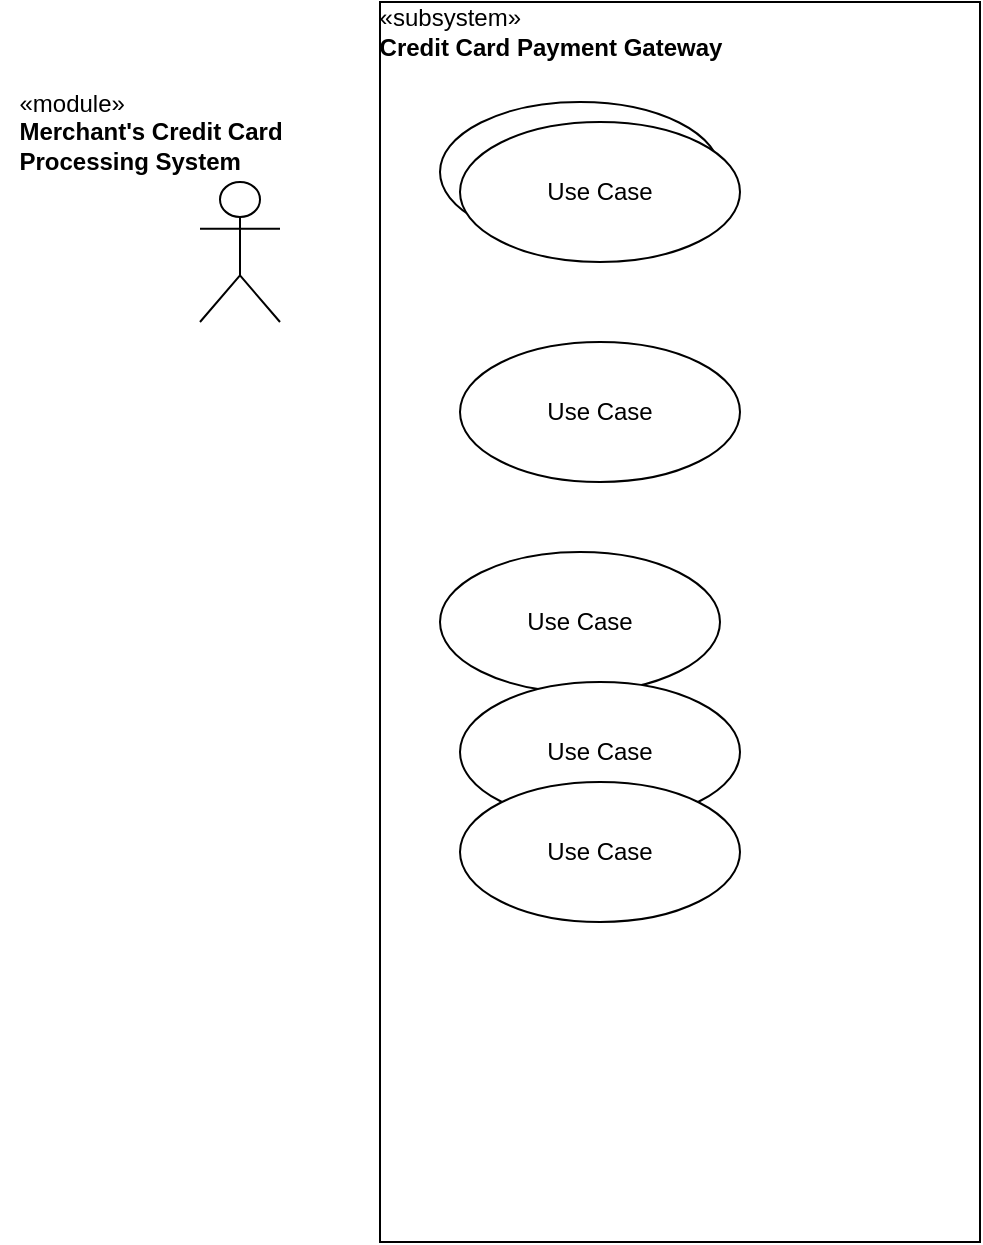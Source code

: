 <mxfile version="23.1.5" type="github">
  <diagram name="Trang-1" id="UIlPRaiy9CeAQuZH7Zh6">
    <mxGraphModel dx="794" dy="470" grid="1" gridSize="10" guides="1" tooltips="1" connect="1" arrows="1" fold="1" page="1" pageScale="1" pageWidth="827" pageHeight="1169" math="0" shadow="0">
      <root>
        <mxCell id="0" />
        <mxCell id="1" parent="0" />
        <mxCell id="mPOOCL39Ogm70B8u6og9-3" value="" style="shape=umlActor;verticalLabelPosition=bottom;verticalAlign=top;html=1;" vertex="1" parent="1">
          <mxGeometry x="120" y="190" width="40" height="70" as="geometry" />
        </mxCell>
        <mxCell id="mPOOCL39Ogm70B8u6og9-4" value="&lt;div style=&quot;text-align: left;&quot;&gt;&lt;span style=&quot;background-color: initial; font-weight: normal;&quot;&gt;«module»&lt;/span&gt;&lt;/div&gt;&lt;div style=&quot;text-align: left;&quot;&gt;&lt;span style=&quot;background-color: initial;&quot;&gt;Merchant&#39;s Credit Card&lt;/span&gt;&lt;/div&gt;&lt;div style=&quot;text-align: left;&quot;&gt;&lt;span style=&quot;background-color: initial;&quot;&gt;Processing System&lt;/span&gt;&lt;/div&gt;" style="text;align=center;fontStyle=1;verticalAlign=middle;spacingLeft=3;spacingRight=3;strokeColor=none;rotatable=0;points=[[0,0.5],[1,0.5]];portConstraint=eastwest;html=1;" vertex="1" parent="1">
          <mxGeometry x="20" y="140" width="150" height="50" as="geometry" />
        </mxCell>
        <mxCell id="mPOOCL39Ogm70B8u6og9-9" value="" style="rounded=0;whiteSpace=wrap;html=1;" vertex="1" parent="1">
          <mxGeometry x="210" y="100" width="300" height="620" as="geometry" />
        </mxCell>
        <mxCell id="mPOOCL39Ogm70B8u6og9-11" value="&lt;div style=&quot;text-align: left;&quot;&gt;&lt;span style=&quot;background-color: initial; font-weight: normal;&quot;&gt;«subsystem»&lt;/span&gt;&lt;/div&gt;&lt;div style=&quot;border-color: var(--border-color); color: rgb(0, 0, 0); font-family: Helvetica; font-size: 12px; font-style: normal; font-variant-ligatures: normal; font-variant-caps: normal; letter-spacing: normal; orphans: 2; text-indent: 0px; text-transform: none; widows: 2; word-spacing: 0px; -webkit-text-stroke-width: 0px; background-color: rgb(251, 251, 251); text-decoration-thickness: initial; text-decoration-style: initial; text-decoration-color: initial;&quot;&gt;&lt;/div&gt;&lt;div style=&quot;text-align: left;&quot;&gt;&lt;span style=&quot;background-color: initial;&quot;&gt;Credit Card Payment Gateway&lt;/span&gt;&lt;/div&gt;" style="text;align=center;fontStyle=1;verticalAlign=middle;spacingLeft=3;spacingRight=3;strokeColor=none;rotatable=0;points=[[0,0.5],[1,0.5]];portConstraint=eastwest;html=1;" vertex="1" parent="1">
          <mxGeometry x="210" y="100" width="170" height="30" as="geometry" />
        </mxCell>
        <mxCell id="mPOOCL39Ogm70B8u6og9-12" value="Use Case" style="ellipse;whiteSpace=wrap;html=1;" vertex="1" parent="1">
          <mxGeometry x="240" y="150" width="140" height="70" as="geometry" />
        </mxCell>
        <mxCell id="mPOOCL39Ogm70B8u6og9-13" value="Use Case" style="ellipse;whiteSpace=wrap;html=1;" vertex="1" parent="1">
          <mxGeometry x="250" y="160" width="140" height="70" as="geometry" />
        </mxCell>
        <mxCell id="mPOOCL39Ogm70B8u6og9-14" value="Use Case" style="ellipse;whiteSpace=wrap;html=1;" vertex="1" parent="1">
          <mxGeometry x="250" y="270" width="140" height="70" as="geometry" />
        </mxCell>
        <mxCell id="mPOOCL39Ogm70B8u6og9-15" value="Use Case" style="ellipse;whiteSpace=wrap;html=1;" vertex="1" parent="1">
          <mxGeometry x="240" y="375" width="140" height="70" as="geometry" />
        </mxCell>
        <mxCell id="mPOOCL39Ogm70B8u6og9-16" value="Use Case" style="ellipse;whiteSpace=wrap;html=1;" vertex="1" parent="1">
          <mxGeometry x="250" y="440" width="140" height="70" as="geometry" />
        </mxCell>
        <mxCell id="mPOOCL39Ogm70B8u6og9-17" value="Use Case" style="ellipse;whiteSpace=wrap;html=1;" vertex="1" parent="1">
          <mxGeometry x="250" y="490" width="140" height="70" as="geometry" />
        </mxCell>
      </root>
    </mxGraphModel>
  </diagram>
</mxfile>
